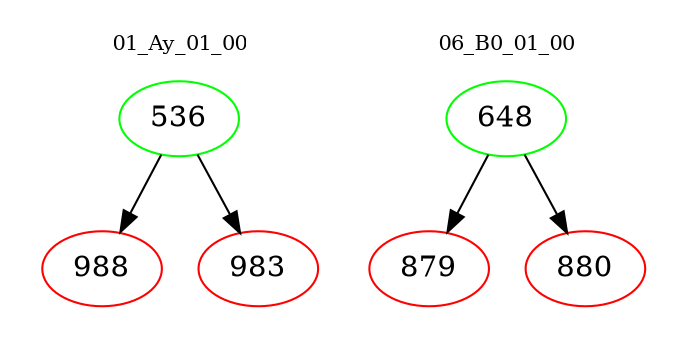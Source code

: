 digraph{
subgraph cluster_0 {
color = white
label = "01_Ay_01_00";
fontsize=10;
T0_536 [label="536", color="green"]
T0_536 -> T0_988 [color="black"]
T0_988 [label="988", color="red"]
T0_536 -> T0_983 [color="black"]
T0_983 [label="983", color="red"]
}
subgraph cluster_1 {
color = white
label = "06_B0_01_00";
fontsize=10;
T1_648 [label="648", color="green"]
T1_648 -> T1_879 [color="black"]
T1_879 [label="879", color="red"]
T1_648 -> T1_880 [color="black"]
T1_880 [label="880", color="red"]
}
}
